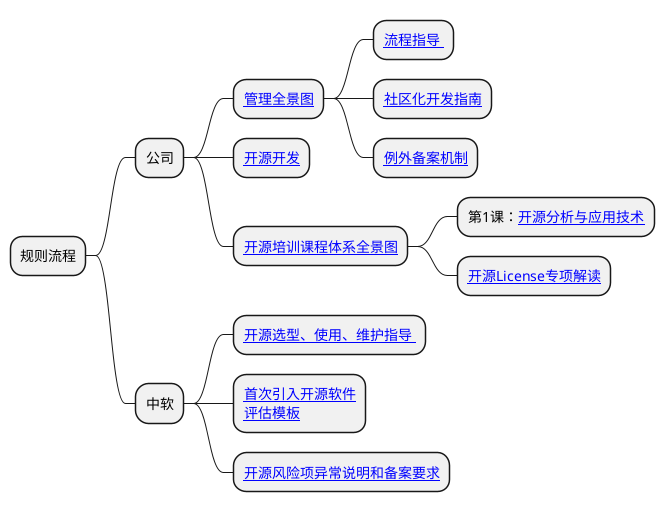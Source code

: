 ```plantuml
@startmindmap
skinparam svgLinkTarget _blank

* 规则流程
** 公司
*** [[https://gitlab.com/xjj0208/pro01/-/learn_gitlab 管理全景图]]
**** [[https://gitlab.com/xjj0208/pro01/-/learn_gitlab 流程指导 ]]
**** [[https://github.com/xjjer123/test-/pulse 社区化开发指南]]
**** [[https://github.com/xjjer123/test-/pulse 例外备案机制]]
*** [[https://github.com/xjjer123/test-/pulse 开源开发]]
*** [[https://github.com/xjjer123/test-/pulse 开源培训课程体系全景图]]
**** 第1课：[[https://github.com/xjjer123/test-/pulse 开源分析与应用技术]]
**** [[https://github.com/xjjer123/test-/pulse 开源License专项解读]]
** 中软
*** [[https://github.com/xjjer123/test-/pulse 开源选型、使用、维护指导 ]]
*** [[https://github.com/xjjer123/test-/pulse 首次引入开源软件\n评估模板]]
*** [[https://github.com/xjjer123/test-/pulse 开源风险项异常说明和备案要求]]
@endmindmap
```

32533333
